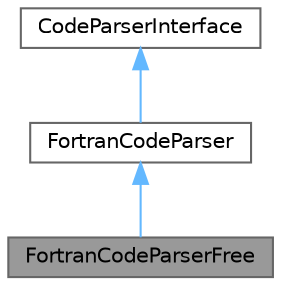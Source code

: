 digraph "FortranCodeParserFree"
{
 // INTERACTIVE_SVG=YES
 // LATEX_PDF_SIZE
  bgcolor="transparent";
  edge [fontname=Helvetica,fontsize=10,labelfontname=Helvetica,labelfontsize=10];
  node [fontname=Helvetica,fontsize=10,shape=box,height=0.2,width=0.4];
  Node1 [label="FortranCodeParserFree",height=0.2,width=0.4,color="gray40", fillcolor="grey60", style="filled", fontcolor="black",tooltip=" "];
  Node2 -> Node1 [dir="back",color="steelblue1",style="solid",tooltip=" "];
  Node2 [label="FortranCodeParser",height=0.2,width=0.4,color="gray40", fillcolor="white", style="filled",URL="$d8/dc0/class_fortran_code_parser.html",tooltip=" "];
  Node3 -> Node2 [dir="back",color="steelblue1",style="solid",tooltip=" "];
  Node3 [label="CodeParserInterface",height=0.2,width=0.4,color="gray40", fillcolor="white", style="filled",URL="$d4/d65/class_code_parser_interface.html",tooltip="Abstract interface for code parsers."];
}
